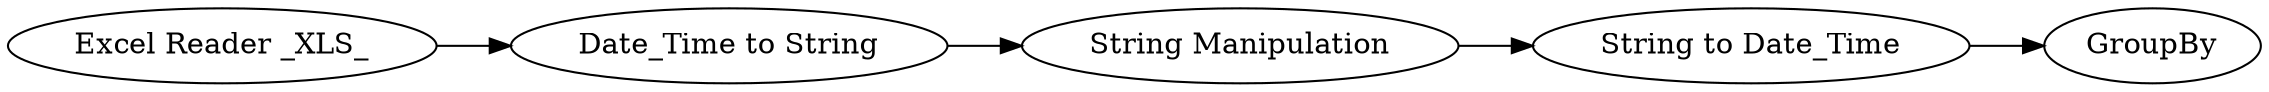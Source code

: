 digraph {
	6 -> 3
	5 -> 6
	2 -> 4
	4 -> 5
	5 [label="String Manipulation"]
	4 [label="Date_Time to String"]
	6 [label="String to Date_Time"]
	3 [label=GroupBy]
	2 [label="Excel Reader _XLS_"]
	rankdir=LR
}

